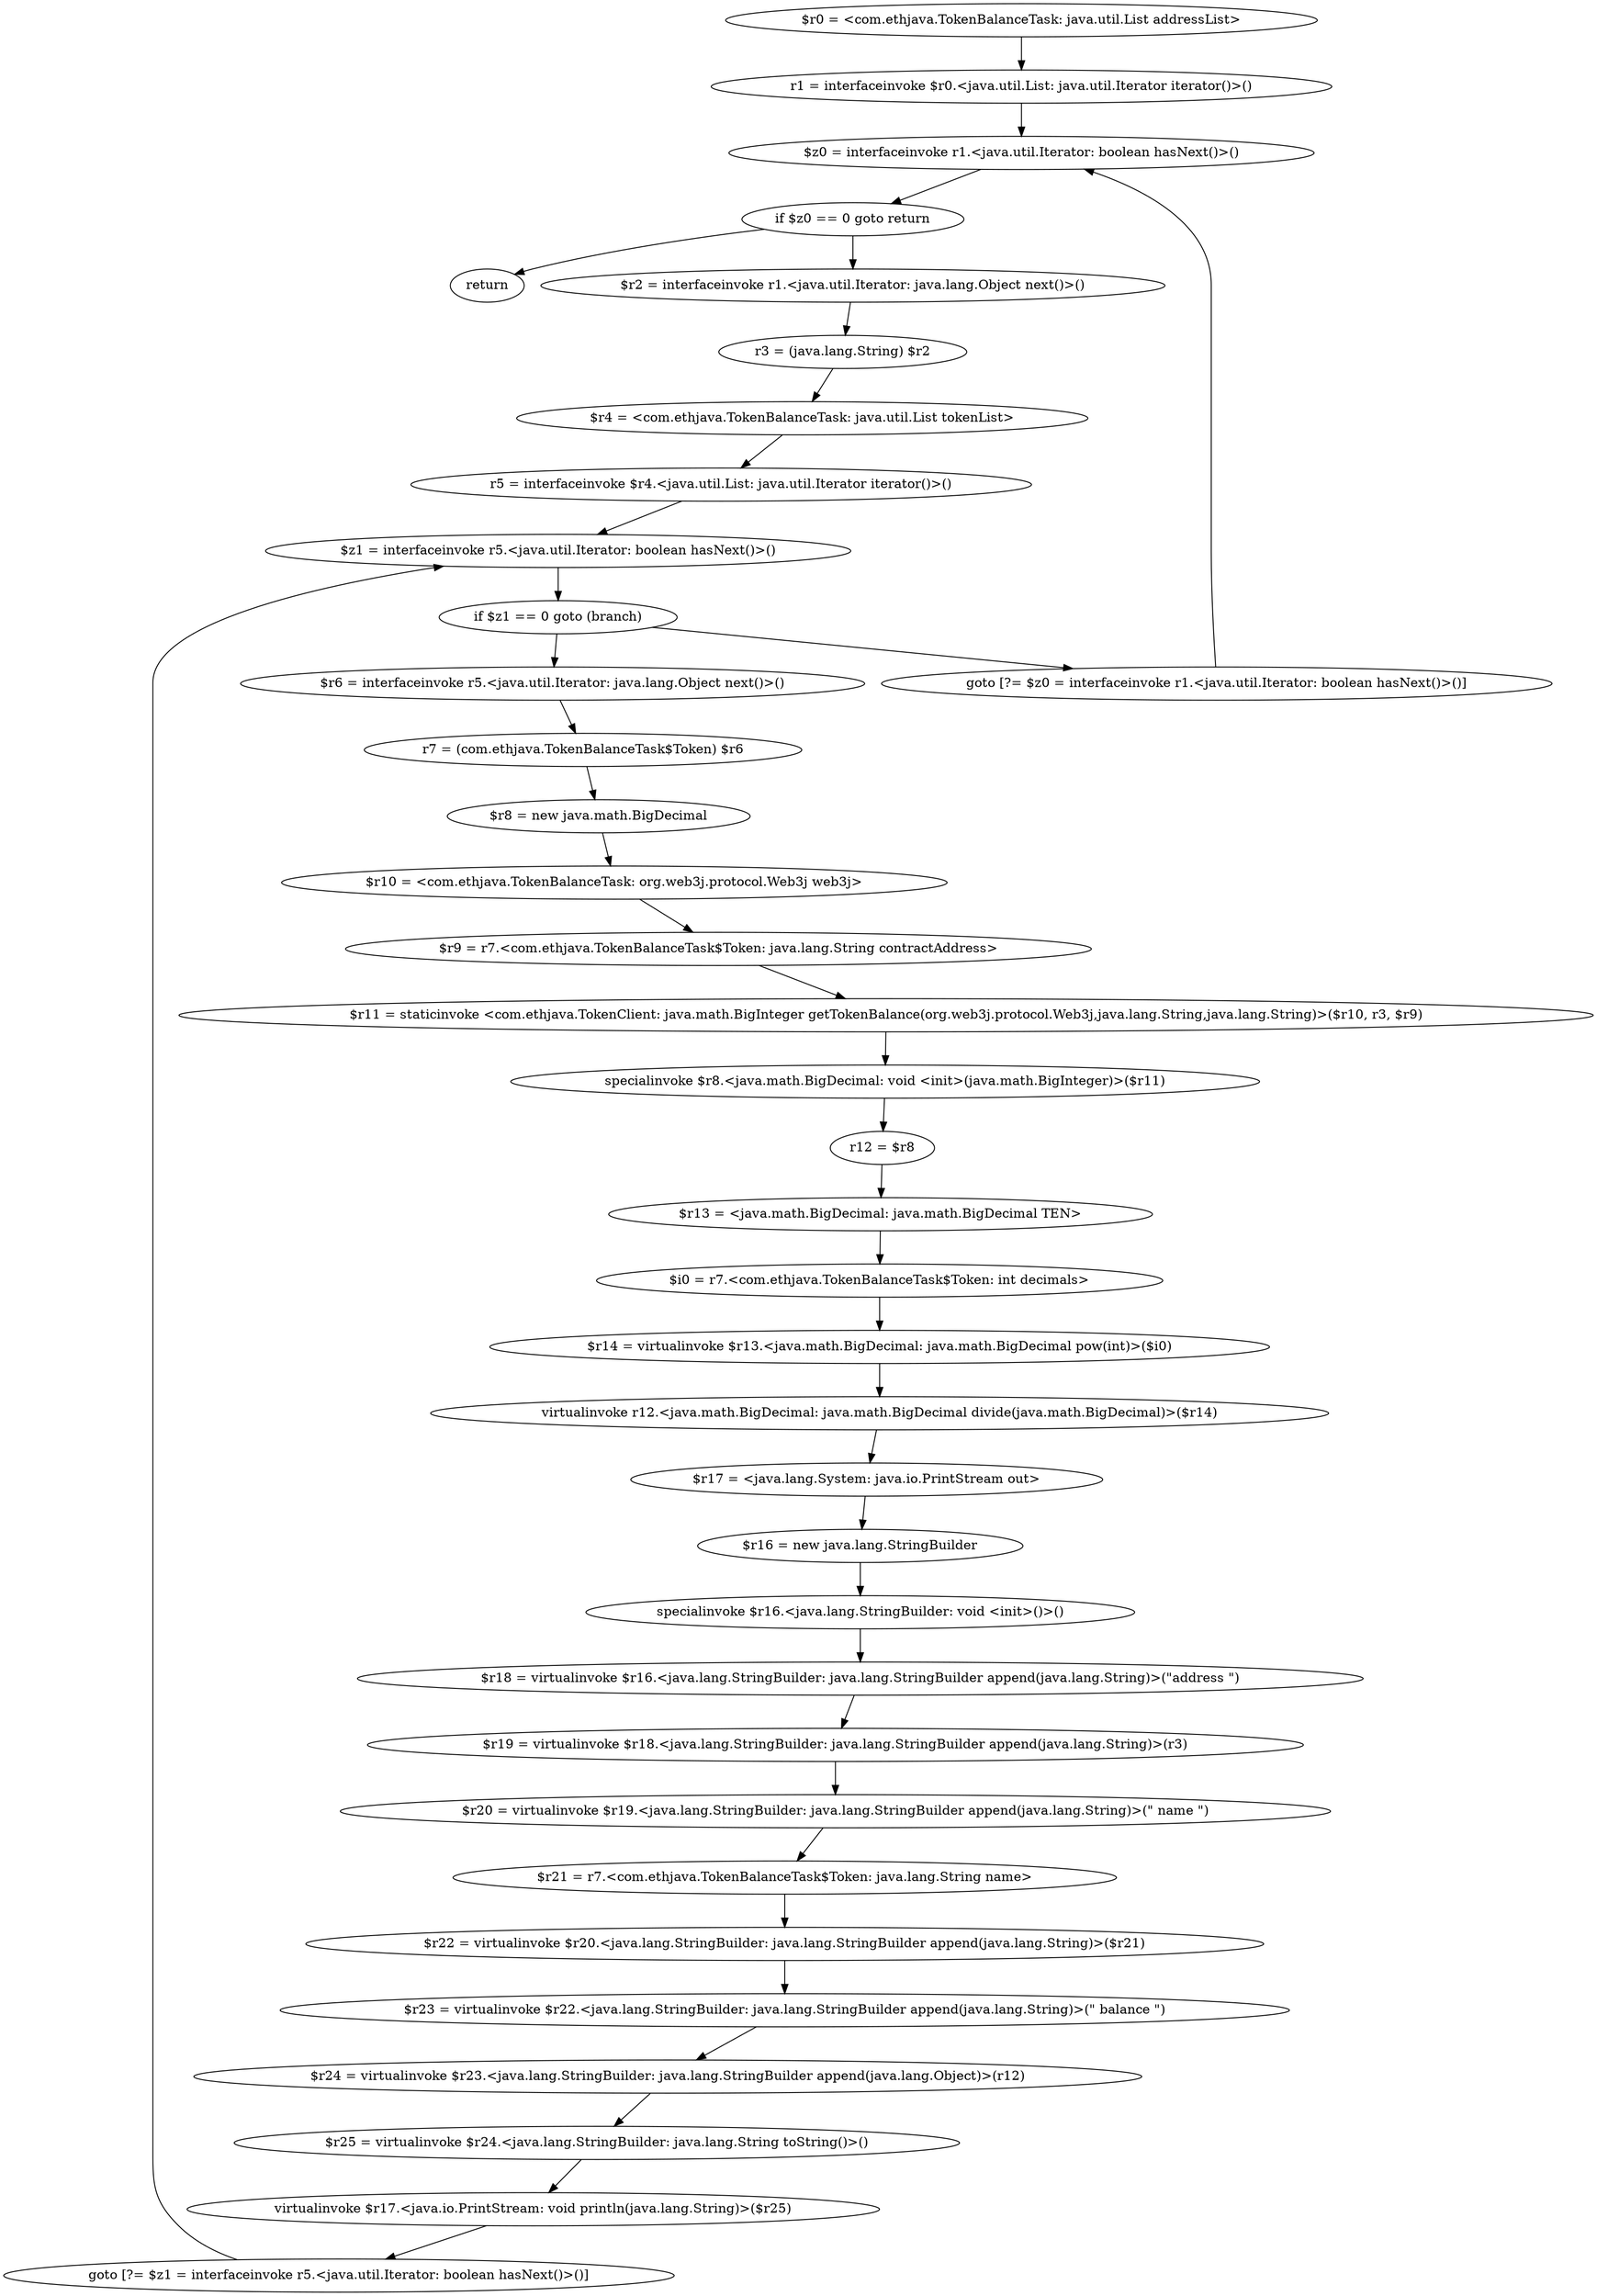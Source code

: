 digraph "unitGraph" {
    "$r0 = <com.ethjava.TokenBalanceTask: java.util.List addressList>"
    "r1 = interfaceinvoke $r0.<java.util.List: java.util.Iterator iterator()>()"
    "$z0 = interfaceinvoke r1.<java.util.Iterator: boolean hasNext()>()"
    "if $z0 == 0 goto return"
    "$r2 = interfaceinvoke r1.<java.util.Iterator: java.lang.Object next()>()"
    "r3 = (java.lang.String) $r2"
    "$r4 = <com.ethjava.TokenBalanceTask: java.util.List tokenList>"
    "r5 = interfaceinvoke $r4.<java.util.List: java.util.Iterator iterator()>()"
    "$z1 = interfaceinvoke r5.<java.util.Iterator: boolean hasNext()>()"
    "if $z1 == 0 goto (branch)"
    "$r6 = interfaceinvoke r5.<java.util.Iterator: java.lang.Object next()>()"
    "r7 = (com.ethjava.TokenBalanceTask$Token) $r6"
    "$r8 = new java.math.BigDecimal"
    "$r10 = <com.ethjava.TokenBalanceTask: org.web3j.protocol.Web3j web3j>"
    "$r9 = r7.<com.ethjava.TokenBalanceTask$Token: java.lang.String contractAddress>"
    "$r11 = staticinvoke <com.ethjava.TokenClient: java.math.BigInteger getTokenBalance(org.web3j.protocol.Web3j,java.lang.String,java.lang.String)>($r10, r3, $r9)"
    "specialinvoke $r8.<java.math.BigDecimal: void <init>(java.math.BigInteger)>($r11)"
    "r12 = $r8"
    "$r13 = <java.math.BigDecimal: java.math.BigDecimal TEN>"
    "$i0 = r7.<com.ethjava.TokenBalanceTask$Token: int decimals>"
    "$r14 = virtualinvoke $r13.<java.math.BigDecimal: java.math.BigDecimal pow(int)>($i0)"
    "virtualinvoke r12.<java.math.BigDecimal: java.math.BigDecimal divide(java.math.BigDecimal)>($r14)"
    "$r17 = <java.lang.System: java.io.PrintStream out>"
    "$r16 = new java.lang.StringBuilder"
    "specialinvoke $r16.<java.lang.StringBuilder: void <init>()>()"
    "$r18 = virtualinvoke $r16.<java.lang.StringBuilder: java.lang.StringBuilder append(java.lang.String)>(\"address \")"
    "$r19 = virtualinvoke $r18.<java.lang.StringBuilder: java.lang.StringBuilder append(java.lang.String)>(r3)"
    "$r20 = virtualinvoke $r19.<java.lang.StringBuilder: java.lang.StringBuilder append(java.lang.String)>(\" name \")"
    "$r21 = r7.<com.ethjava.TokenBalanceTask$Token: java.lang.String name>"
    "$r22 = virtualinvoke $r20.<java.lang.StringBuilder: java.lang.StringBuilder append(java.lang.String)>($r21)"
    "$r23 = virtualinvoke $r22.<java.lang.StringBuilder: java.lang.StringBuilder append(java.lang.String)>(\" balance \")"
    "$r24 = virtualinvoke $r23.<java.lang.StringBuilder: java.lang.StringBuilder append(java.lang.Object)>(r12)"
    "$r25 = virtualinvoke $r24.<java.lang.StringBuilder: java.lang.String toString()>()"
    "virtualinvoke $r17.<java.io.PrintStream: void println(java.lang.String)>($r25)"
    "goto [?= $z1 = interfaceinvoke r5.<java.util.Iterator: boolean hasNext()>()]"
    "goto [?= $z0 = interfaceinvoke r1.<java.util.Iterator: boolean hasNext()>()]"
    "return"
    "$r0 = <com.ethjava.TokenBalanceTask: java.util.List addressList>"->"r1 = interfaceinvoke $r0.<java.util.List: java.util.Iterator iterator()>()";
    "r1 = interfaceinvoke $r0.<java.util.List: java.util.Iterator iterator()>()"->"$z0 = interfaceinvoke r1.<java.util.Iterator: boolean hasNext()>()";
    "$z0 = interfaceinvoke r1.<java.util.Iterator: boolean hasNext()>()"->"if $z0 == 0 goto return";
    "if $z0 == 0 goto return"->"$r2 = interfaceinvoke r1.<java.util.Iterator: java.lang.Object next()>()";
    "if $z0 == 0 goto return"->"return";
    "$r2 = interfaceinvoke r1.<java.util.Iterator: java.lang.Object next()>()"->"r3 = (java.lang.String) $r2";
    "r3 = (java.lang.String) $r2"->"$r4 = <com.ethjava.TokenBalanceTask: java.util.List tokenList>";
    "$r4 = <com.ethjava.TokenBalanceTask: java.util.List tokenList>"->"r5 = interfaceinvoke $r4.<java.util.List: java.util.Iterator iterator()>()";
    "r5 = interfaceinvoke $r4.<java.util.List: java.util.Iterator iterator()>()"->"$z1 = interfaceinvoke r5.<java.util.Iterator: boolean hasNext()>()";
    "$z1 = interfaceinvoke r5.<java.util.Iterator: boolean hasNext()>()"->"if $z1 == 0 goto (branch)";
    "if $z1 == 0 goto (branch)"->"$r6 = interfaceinvoke r5.<java.util.Iterator: java.lang.Object next()>()";
    "if $z1 == 0 goto (branch)"->"goto [?= $z0 = interfaceinvoke r1.<java.util.Iterator: boolean hasNext()>()]";
    "$r6 = interfaceinvoke r5.<java.util.Iterator: java.lang.Object next()>()"->"r7 = (com.ethjava.TokenBalanceTask$Token) $r6";
    "r7 = (com.ethjava.TokenBalanceTask$Token) $r6"->"$r8 = new java.math.BigDecimal";
    "$r8 = new java.math.BigDecimal"->"$r10 = <com.ethjava.TokenBalanceTask: org.web3j.protocol.Web3j web3j>";
    "$r10 = <com.ethjava.TokenBalanceTask: org.web3j.protocol.Web3j web3j>"->"$r9 = r7.<com.ethjava.TokenBalanceTask$Token: java.lang.String contractAddress>";
    "$r9 = r7.<com.ethjava.TokenBalanceTask$Token: java.lang.String contractAddress>"->"$r11 = staticinvoke <com.ethjava.TokenClient: java.math.BigInteger getTokenBalance(org.web3j.protocol.Web3j,java.lang.String,java.lang.String)>($r10, r3, $r9)";
    "$r11 = staticinvoke <com.ethjava.TokenClient: java.math.BigInteger getTokenBalance(org.web3j.protocol.Web3j,java.lang.String,java.lang.String)>($r10, r3, $r9)"->"specialinvoke $r8.<java.math.BigDecimal: void <init>(java.math.BigInteger)>($r11)";
    "specialinvoke $r8.<java.math.BigDecimal: void <init>(java.math.BigInteger)>($r11)"->"r12 = $r8";
    "r12 = $r8"->"$r13 = <java.math.BigDecimal: java.math.BigDecimal TEN>";
    "$r13 = <java.math.BigDecimal: java.math.BigDecimal TEN>"->"$i0 = r7.<com.ethjava.TokenBalanceTask$Token: int decimals>";
    "$i0 = r7.<com.ethjava.TokenBalanceTask$Token: int decimals>"->"$r14 = virtualinvoke $r13.<java.math.BigDecimal: java.math.BigDecimal pow(int)>($i0)";
    "$r14 = virtualinvoke $r13.<java.math.BigDecimal: java.math.BigDecimal pow(int)>($i0)"->"virtualinvoke r12.<java.math.BigDecimal: java.math.BigDecimal divide(java.math.BigDecimal)>($r14)";
    "virtualinvoke r12.<java.math.BigDecimal: java.math.BigDecimal divide(java.math.BigDecimal)>($r14)"->"$r17 = <java.lang.System: java.io.PrintStream out>";
    "$r17 = <java.lang.System: java.io.PrintStream out>"->"$r16 = new java.lang.StringBuilder";
    "$r16 = new java.lang.StringBuilder"->"specialinvoke $r16.<java.lang.StringBuilder: void <init>()>()";
    "specialinvoke $r16.<java.lang.StringBuilder: void <init>()>()"->"$r18 = virtualinvoke $r16.<java.lang.StringBuilder: java.lang.StringBuilder append(java.lang.String)>(\"address \")";
    "$r18 = virtualinvoke $r16.<java.lang.StringBuilder: java.lang.StringBuilder append(java.lang.String)>(\"address \")"->"$r19 = virtualinvoke $r18.<java.lang.StringBuilder: java.lang.StringBuilder append(java.lang.String)>(r3)";
    "$r19 = virtualinvoke $r18.<java.lang.StringBuilder: java.lang.StringBuilder append(java.lang.String)>(r3)"->"$r20 = virtualinvoke $r19.<java.lang.StringBuilder: java.lang.StringBuilder append(java.lang.String)>(\" name \")";
    "$r20 = virtualinvoke $r19.<java.lang.StringBuilder: java.lang.StringBuilder append(java.lang.String)>(\" name \")"->"$r21 = r7.<com.ethjava.TokenBalanceTask$Token: java.lang.String name>";
    "$r21 = r7.<com.ethjava.TokenBalanceTask$Token: java.lang.String name>"->"$r22 = virtualinvoke $r20.<java.lang.StringBuilder: java.lang.StringBuilder append(java.lang.String)>($r21)";
    "$r22 = virtualinvoke $r20.<java.lang.StringBuilder: java.lang.StringBuilder append(java.lang.String)>($r21)"->"$r23 = virtualinvoke $r22.<java.lang.StringBuilder: java.lang.StringBuilder append(java.lang.String)>(\" balance \")";
    "$r23 = virtualinvoke $r22.<java.lang.StringBuilder: java.lang.StringBuilder append(java.lang.String)>(\" balance \")"->"$r24 = virtualinvoke $r23.<java.lang.StringBuilder: java.lang.StringBuilder append(java.lang.Object)>(r12)";
    "$r24 = virtualinvoke $r23.<java.lang.StringBuilder: java.lang.StringBuilder append(java.lang.Object)>(r12)"->"$r25 = virtualinvoke $r24.<java.lang.StringBuilder: java.lang.String toString()>()";
    "$r25 = virtualinvoke $r24.<java.lang.StringBuilder: java.lang.String toString()>()"->"virtualinvoke $r17.<java.io.PrintStream: void println(java.lang.String)>($r25)";
    "virtualinvoke $r17.<java.io.PrintStream: void println(java.lang.String)>($r25)"->"goto [?= $z1 = interfaceinvoke r5.<java.util.Iterator: boolean hasNext()>()]";
    "goto [?= $z1 = interfaceinvoke r5.<java.util.Iterator: boolean hasNext()>()]"->"$z1 = interfaceinvoke r5.<java.util.Iterator: boolean hasNext()>()";
    "goto [?= $z0 = interfaceinvoke r1.<java.util.Iterator: boolean hasNext()>()]"->"$z0 = interfaceinvoke r1.<java.util.Iterator: boolean hasNext()>()";
}

